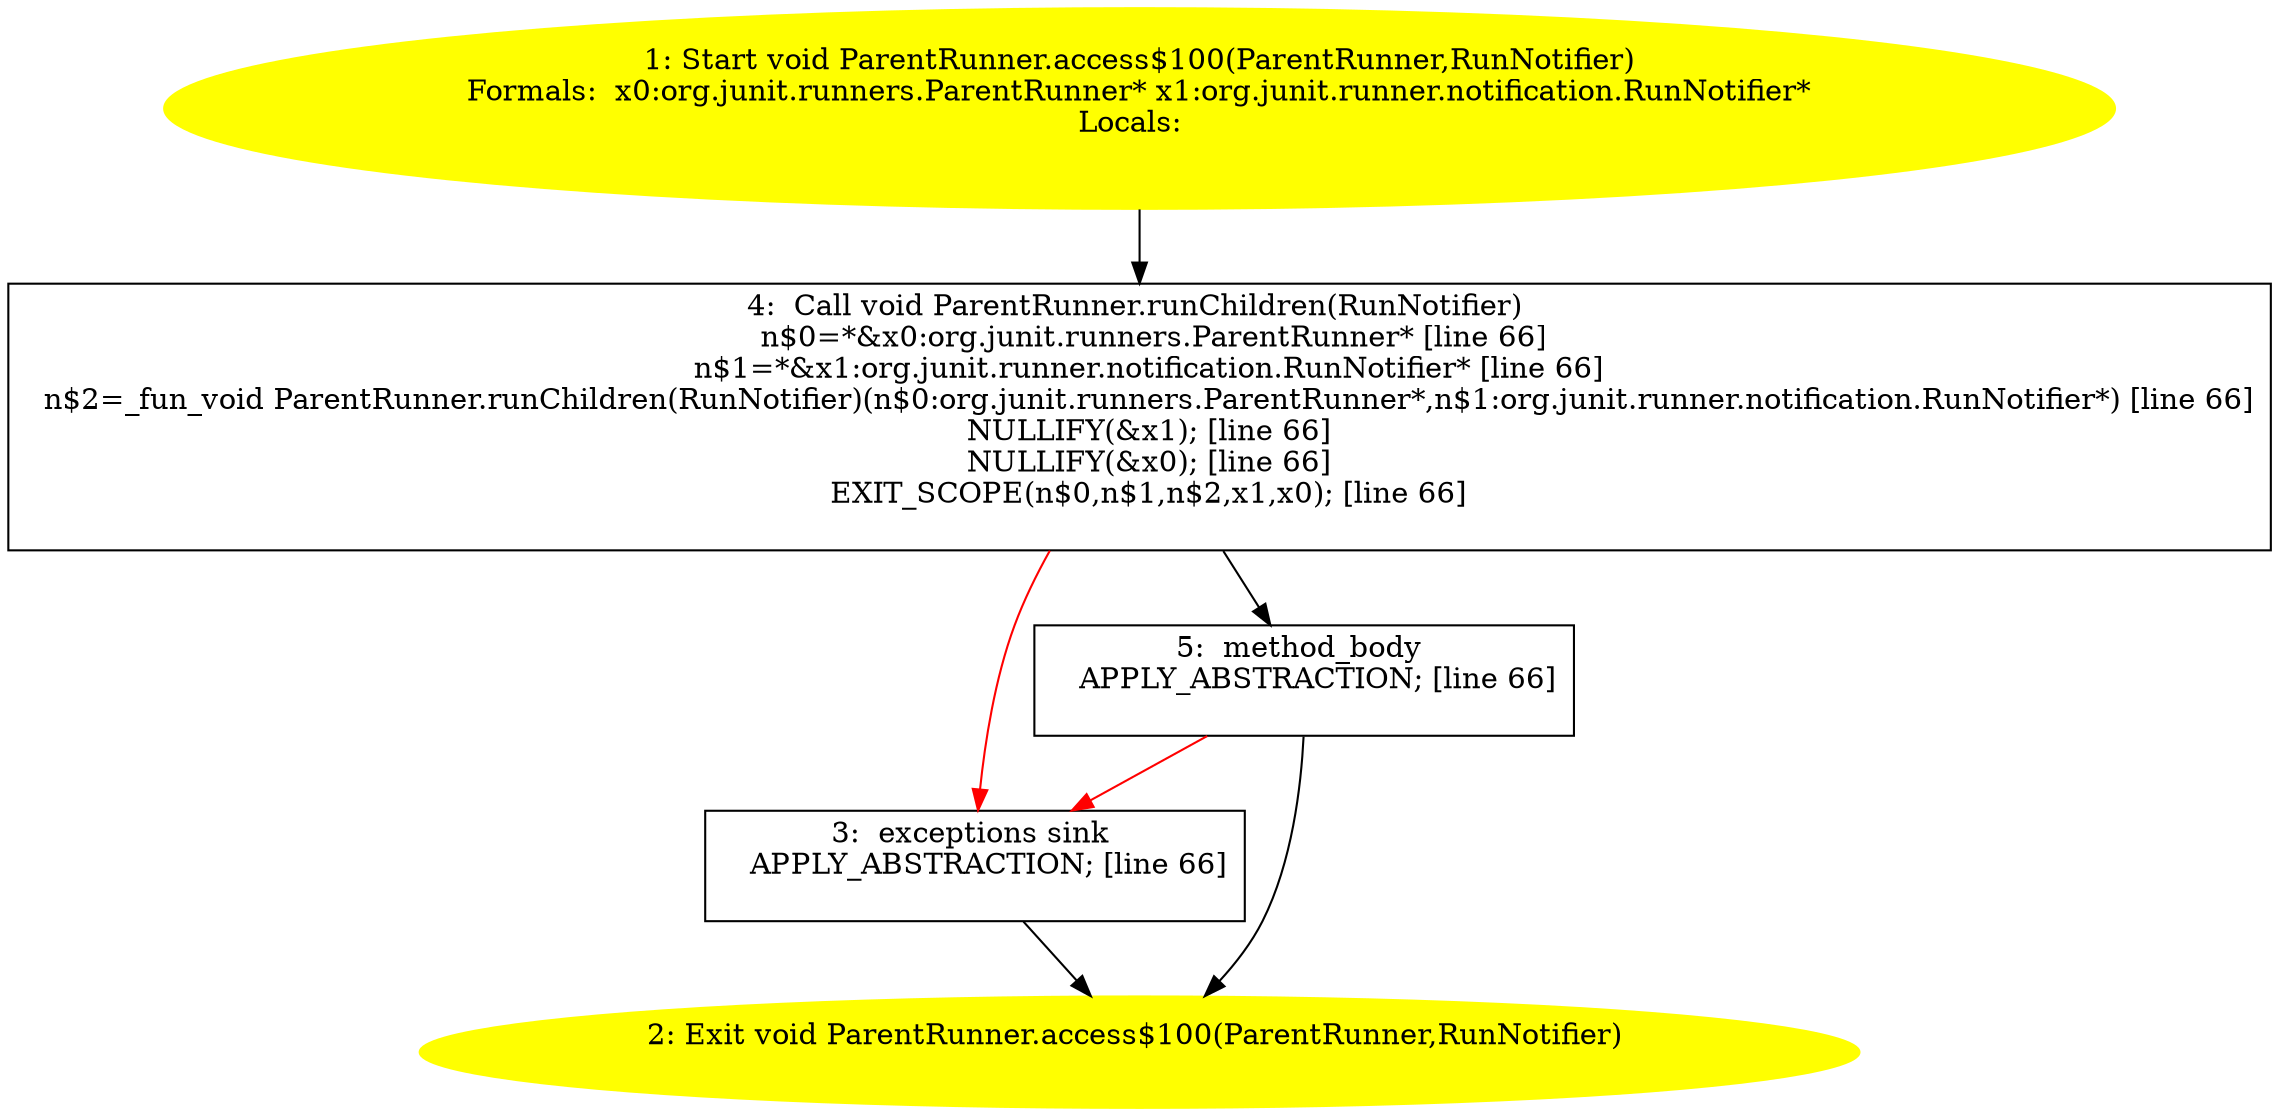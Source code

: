 /* @generated */
digraph cfg {
"org.junit.runners.ParentRunner.access$100(org.junit.runners.ParentRunner,org.junit.runner.notificati.54585659dff2f97fdc29d8f21f91912a_1" [label="1: Start void ParentRunner.access$100(ParentRunner,RunNotifier)\nFormals:  x0:org.junit.runners.ParentRunner* x1:org.junit.runner.notification.RunNotifier*\nLocals:  \n  " color=yellow style=filled]
	

	 "org.junit.runners.ParentRunner.access$100(org.junit.runners.ParentRunner,org.junit.runner.notificati.54585659dff2f97fdc29d8f21f91912a_1" -> "org.junit.runners.ParentRunner.access$100(org.junit.runners.ParentRunner,org.junit.runner.notificati.54585659dff2f97fdc29d8f21f91912a_4" ;
"org.junit.runners.ParentRunner.access$100(org.junit.runners.ParentRunner,org.junit.runner.notificati.54585659dff2f97fdc29d8f21f91912a_2" [label="2: Exit void ParentRunner.access$100(ParentRunner,RunNotifier) \n  " color=yellow style=filled]
	

"org.junit.runners.ParentRunner.access$100(org.junit.runners.ParentRunner,org.junit.runner.notificati.54585659dff2f97fdc29d8f21f91912a_3" [label="3:  exceptions sink \n   APPLY_ABSTRACTION; [line 66]\n " shape="box"]
	

	 "org.junit.runners.ParentRunner.access$100(org.junit.runners.ParentRunner,org.junit.runner.notificati.54585659dff2f97fdc29d8f21f91912a_3" -> "org.junit.runners.ParentRunner.access$100(org.junit.runners.ParentRunner,org.junit.runner.notificati.54585659dff2f97fdc29d8f21f91912a_2" ;
"org.junit.runners.ParentRunner.access$100(org.junit.runners.ParentRunner,org.junit.runner.notificati.54585659dff2f97fdc29d8f21f91912a_4" [label="4:  Call void ParentRunner.runChildren(RunNotifier) \n   n$0=*&x0:org.junit.runners.ParentRunner* [line 66]\n  n$1=*&x1:org.junit.runner.notification.RunNotifier* [line 66]\n  n$2=_fun_void ParentRunner.runChildren(RunNotifier)(n$0:org.junit.runners.ParentRunner*,n$1:org.junit.runner.notification.RunNotifier*) [line 66]\n  NULLIFY(&x1); [line 66]\n  NULLIFY(&x0); [line 66]\n  EXIT_SCOPE(n$0,n$1,n$2,x1,x0); [line 66]\n " shape="box"]
	

	 "org.junit.runners.ParentRunner.access$100(org.junit.runners.ParentRunner,org.junit.runner.notificati.54585659dff2f97fdc29d8f21f91912a_4" -> "org.junit.runners.ParentRunner.access$100(org.junit.runners.ParentRunner,org.junit.runner.notificati.54585659dff2f97fdc29d8f21f91912a_5" ;
	 "org.junit.runners.ParentRunner.access$100(org.junit.runners.ParentRunner,org.junit.runner.notificati.54585659dff2f97fdc29d8f21f91912a_4" -> "org.junit.runners.ParentRunner.access$100(org.junit.runners.ParentRunner,org.junit.runner.notificati.54585659dff2f97fdc29d8f21f91912a_3" [color="red" ];
"org.junit.runners.ParentRunner.access$100(org.junit.runners.ParentRunner,org.junit.runner.notificati.54585659dff2f97fdc29d8f21f91912a_5" [label="5:  method_body \n   APPLY_ABSTRACTION; [line 66]\n " shape="box"]
	

	 "org.junit.runners.ParentRunner.access$100(org.junit.runners.ParentRunner,org.junit.runner.notificati.54585659dff2f97fdc29d8f21f91912a_5" -> "org.junit.runners.ParentRunner.access$100(org.junit.runners.ParentRunner,org.junit.runner.notificati.54585659dff2f97fdc29d8f21f91912a_2" ;
	 "org.junit.runners.ParentRunner.access$100(org.junit.runners.ParentRunner,org.junit.runner.notificati.54585659dff2f97fdc29d8f21f91912a_5" -> "org.junit.runners.ParentRunner.access$100(org.junit.runners.ParentRunner,org.junit.runner.notificati.54585659dff2f97fdc29d8f21f91912a_3" [color="red" ];
}
